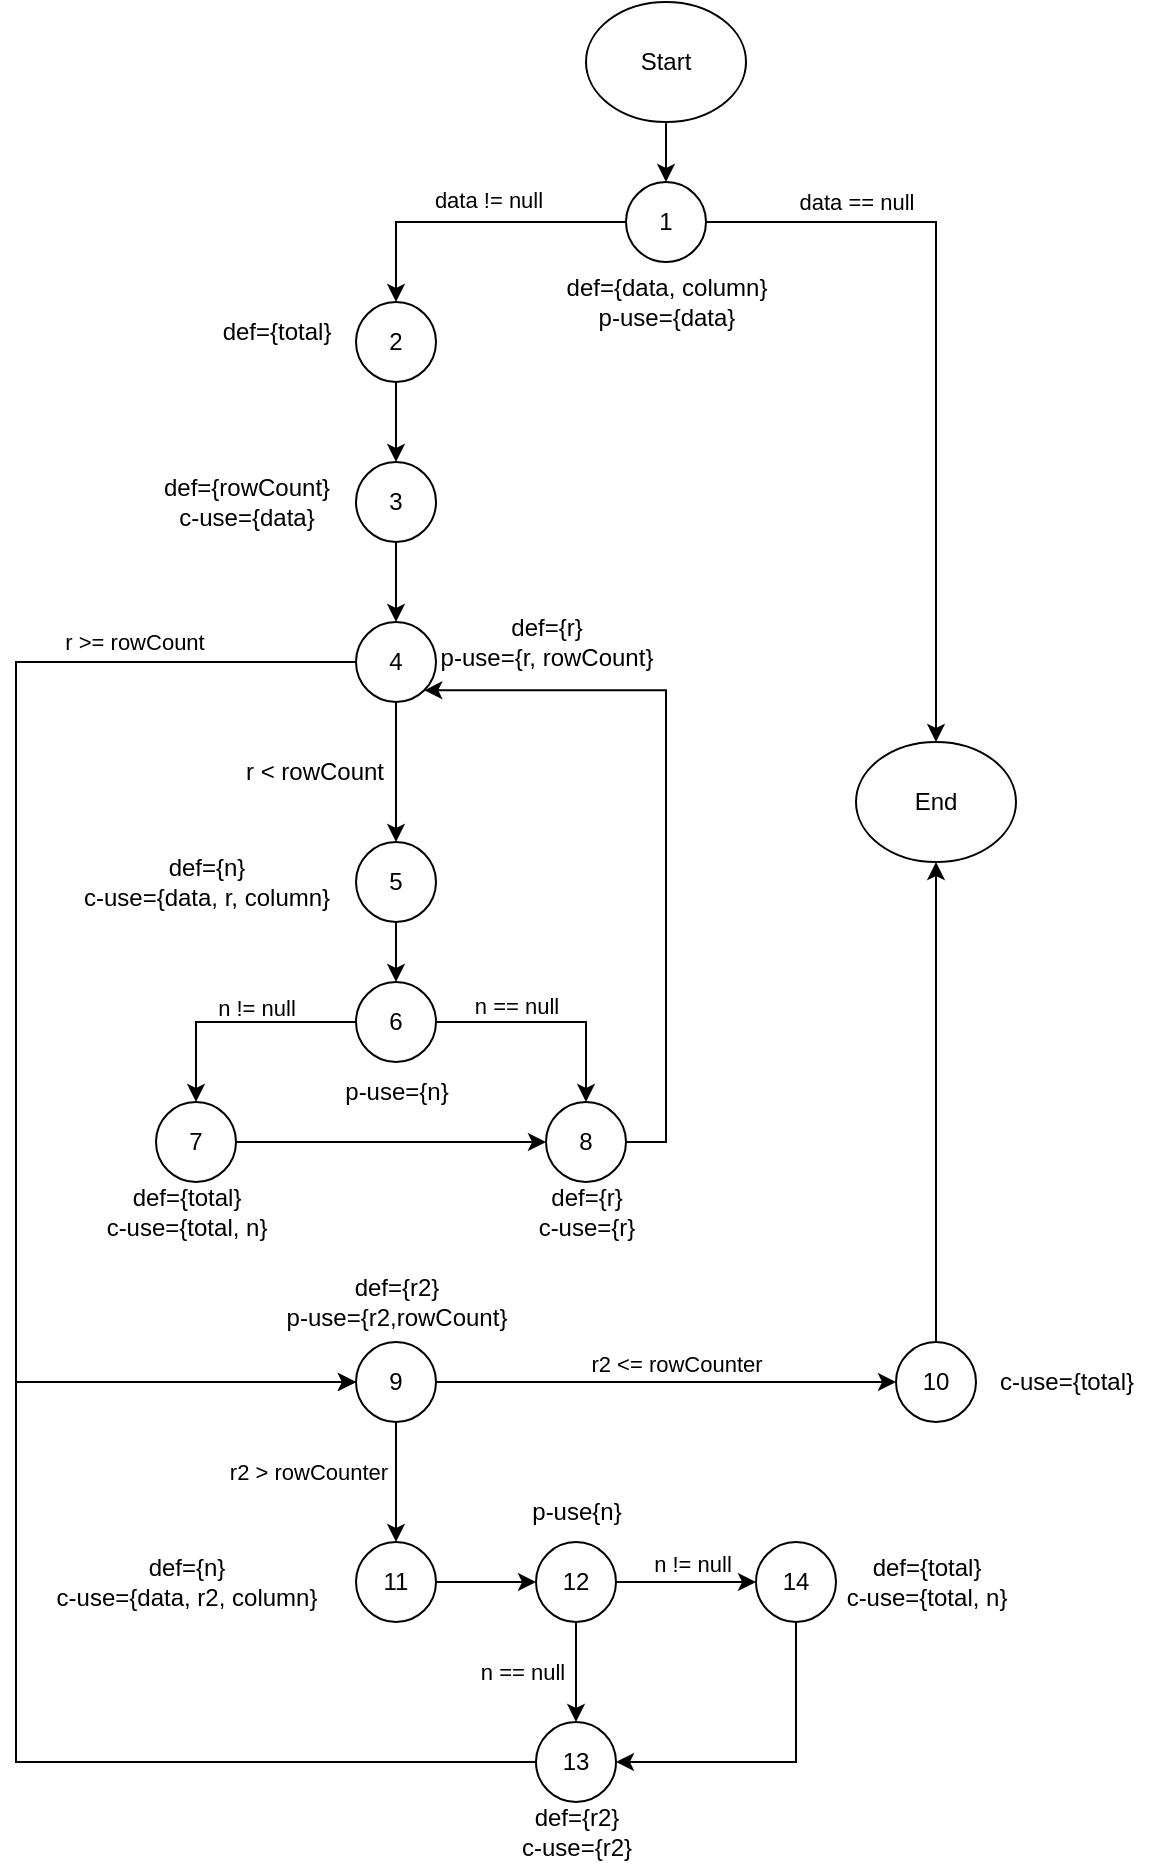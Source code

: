 <mxfile version="24.0.1" type="github">
  <diagram name="Page-1" id="Xdc-RVDjVaiAi9B1amQA">
    <mxGraphModel dx="1882" dy="493" grid="1" gridSize="10" guides="1" tooltips="1" connect="1" arrows="1" fold="1" page="1" pageScale="1" pageWidth="850" pageHeight="1100" background="#ffffff" math="0" shadow="0">
      <root>
        <mxCell id="0" />
        <mxCell id="1" parent="0" />
        <mxCell id="NJQ_k5KweohZO7cWgwbo-26" style="edgeStyle=orthogonalEdgeStyle;rounded=0;orthogonalLoop=1;jettySize=auto;html=1;exitX=0.5;exitY=1;exitDx=0;exitDy=0;entryX=0.5;entryY=0;entryDx=0;entryDy=0;" parent="1" source="NJQ_k5KweohZO7cWgwbo-1" target="NJQ_k5KweohZO7cWgwbo-5" edge="1">
          <mxGeometry relative="1" as="geometry" />
        </mxCell>
        <mxCell id="NJQ_k5KweohZO7cWgwbo-1" value="Start" style="ellipse;whiteSpace=wrap;html=1;" parent="1" vertex="1">
          <mxGeometry x="-335" y="20" width="80" height="60" as="geometry" />
        </mxCell>
        <mxCell id="NJQ_k5KweohZO7cWgwbo-27" style="edgeStyle=orthogonalEdgeStyle;rounded=0;orthogonalLoop=1;jettySize=auto;html=1;exitX=1;exitY=0.5;exitDx=0;exitDy=0;entryX=0.5;entryY=0;entryDx=0;entryDy=0;" parent="1" source="NJQ_k5KweohZO7cWgwbo-5" target="NJQ_k5KweohZO7cWgwbo-71" edge="1">
          <mxGeometry relative="1" as="geometry">
            <mxPoint x="-160" y="428" as="targetPoint" />
          </mxGeometry>
        </mxCell>
        <mxCell id="NJQ_k5KweohZO7cWgwbo-5" value="1" style="ellipse;whiteSpace=wrap;html=1;aspect=fixed;" parent="1" vertex="1">
          <mxGeometry x="-315" y="110" width="40" height="40" as="geometry" />
        </mxCell>
        <mxCell id="NJQ_k5KweohZO7cWgwbo-6" value="def={data, column}&lt;br&gt;p-use={data}" style="text;html=1;align=center;verticalAlign=middle;resizable=0;points=[];autosize=1;strokeColor=none;fillColor=none;" parent="1" vertex="1">
          <mxGeometry x="-355" y="150" width="120" height="40" as="geometry" />
        </mxCell>
        <mxCell id="NJQ_k5KweohZO7cWgwbo-13" style="edgeStyle=orthogonalEdgeStyle;rounded=0;orthogonalLoop=1;jettySize=auto;html=1;exitX=0.5;exitY=1;exitDx=0;exitDy=0;entryX=0.5;entryY=0;entryDx=0;entryDy=0;" parent="1" source="NJQ_k5KweohZO7cWgwbo-7" target="NJQ_k5KweohZO7cWgwbo-10" edge="1">
          <mxGeometry relative="1" as="geometry" />
        </mxCell>
        <mxCell id="NJQ_k5KweohZO7cWgwbo-7" value="2" style="ellipse;whiteSpace=wrap;html=1;aspect=fixed;" parent="1" vertex="1">
          <mxGeometry x="-450" y="170" width="40" height="40" as="geometry" />
        </mxCell>
        <mxCell id="NJQ_k5KweohZO7cWgwbo-8" value="" style="endArrow=classic;html=1;rounded=0;exitX=0;exitY=0.5;exitDx=0;exitDy=0;entryX=0.5;entryY=0;entryDx=0;entryDy=0;" parent="1" source="NJQ_k5KweohZO7cWgwbo-5" target="NJQ_k5KweohZO7cWgwbo-7" edge="1">
          <mxGeometry width="50" height="50" relative="1" as="geometry">
            <mxPoint x="-330" y="290" as="sourcePoint" />
            <mxPoint x="-280" y="240" as="targetPoint" />
            <Array as="points">
              <mxPoint x="-430" y="130" />
            </Array>
          </mxGeometry>
        </mxCell>
        <mxCell id="NJQ_k5KweohZO7cWgwbo-9" value="def={total}" style="text;html=1;align=center;verticalAlign=middle;resizable=0;points=[];autosize=1;strokeColor=none;fillColor=none;" parent="1" vertex="1">
          <mxGeometry x="-530" y="170" width="80" height="30" as="geometry" />
        </mxCell>
        <mxCell id="NJQ_k5KweohZO7cWgwbo-15" style="edgeStyle=orthogonalEdgeStyle;rounded=0;orthogonalLoop=1;jettySize=auto;html=1;exitX=0.5;exitY=1;exitDx=0;exitDy=0;entryX=0.5;entryY=0;entryDx=0;entryDy=0;" parent="1" source="NJQ_k5KweohZO7cWgwbo-10" target="NJQ_k5KweohZO7cWgwbo-14" edge="1">
          <mxGeometry relative="1" as="geometry" />
        </mxCell>
        <mxCell id="NJQ_k5KweohZO7cWgwbo-10" value="3" style="ellipse;whiteSpace=wrap;html=1;aspect=fixed;" parent="1" vertex="1">
          <mxGeometry x="-450" y="250" width="40" height="40" as="geometry" />
        </mxCell>
        <mxCell id="NJQ_k5KweohZO7cWgwbo-11" value="def={rowCount}&lt;br&gt;c-use={data}" style="text;html=1;align=center;verticalAlign=middle;resizable=0;points=[];autosize=1;strokeColor=none;fillColor=none;" parent="1" vertex="1">
          <mxGeometry x="-560" y="250" width="110" height="40" as="geometry" />
        </mxCell>
        <mxCell id="NJQ_k5KweohZO7cWgwbo-19" style="edgeStyle=orthogonalEdgeStyle;rounded=0;orthogonalLoop=1;jettySize=auto;html=1;exitX=0.5;exitY=1;exitDx=0;exitDy=0;entryX=0.5;entryY=0;entryDx=0;entryDy=0;" parent="1" source="NJQ_k5KweohZO7cWgwbo-14" target="NJQ_k5KweohZO7cWgwbo-18" edge="1">
          <mxGeometry relative="1" as="geometry" />
        </mxCell>
        <mxCell id="NJQ_k5KweohZO7cWgwbo-43" style="edgeStyle=orthogonalEdgeStyle;rounded=0;orthogonalLoop=1;jettySize=auto;html=1;exitX=0;exitY=0.5;exitDx=0;exitDy=0;entryX=0;entryY=0.5;entryDx=0;entryDy=0;" parent="1" source="NJQ_k5KweohZO7cWgwbo-14" target="NJQ_k5KweohZO7cWgwbo-36" edge="1">
          <mxGeometry relative="1" as="geometry">
            <mxPoint x="-690.0" y="740" as="targetPoint" />
            <Array as="points">
              <mxPoint x="-620" y="350" />
              <mxPoint x="-620" y="710" />
            </Array>
          </mxGeometry>
        </mxCell>
        <mxCell id="NJQ_k5KweohZO7cWgwbo-14" value="4" style="ellipse;whiteSpace=wrap;html=1;aspect=fixed;" parent="1" vertex="1">
          <mxGeometry x="-450" y="330" width="40" height="40" as="geometry" />
        </mxCell>
        <mxCell id="NJQ_k5KweohZO7cWgwbo-16" value="def={r}&lt;br&gt;p-use={r, rowCount}" style="text;html=1;align=center;verticalAlign=middle;resizable=0;points=[];autosize=1;strokeColor=none;fillColor=none;" parent="1" vertex="1">
          <mxGeometry x="-420" y="320" width="130" height="40" as="geometry" />
        </mxCell>
        <mxCell id="NJQ_k5KweohZO7cWgwbo-32" style="edgeStyle=orthogonalEdgeStyle;rounded=0;orthogonalLoop=1;jettySize=auto;html=1;exitX=0;exitY=0.5;exitDx=0;exitDy=0;" parent="1" source="NJQ_k5KweohZO7cWgwbo-17" target="NJQ_k5KweohZO7cWgwbo-31" edge="1">
          <mxGeometry relative="1" as="geometry" />
        </mxCell>
        <mxCell id="NJQ_k5KweohZO7cWgwbo-33" style="edgeStyle=orthogonalEdgeStyle;rounded=0;orthogonalLoop=1;jettySize=auto;html=1;exitX=1;exitY=0.5;exitDx=0;exitDy=0;entryX=0.5;entryY=0;entryDx=0;entryDy=0;" parent="1" source="NJQ_k5KweohZO7cWgwbo-17" target="NJQ_k5KweohZO7cWgwbo-30" edge="1">
          <mxGeometry relative="1" as="geometry" />
        </mxCell>
        <mxCell id="NJQ_k5KweohZO7cWgwbo-17" value="6" style="ellipse;whiteSpace=wrap;html=1;aspect=fixed;" parent="1" vertex="1">
          <mxGeometry x="-450" y="510" width="40" height="40" as="geometry" />
        </mxCell>
        <mxCell id="NJQ_k5KweohZO7cWgwbo-22" style="edgeStyle=orthogonalEdgeStyle;rounded=0;orthogonalLoop=1;jettySize=auto;html=1;exitX=0.5;exitY=1;exitDx=0;exitDy=0;" parent="1" source="NJQ_k5KweohZO7cWgwbo-18" target="NJQ_k5KweohZO7cWgwbo-17" edge="1">
          <mxGeometry relative="1" as="geometry" />
        </mxCell>
        <mxCell id="NJQ_k5KweohZO7cWgwbo-18" value="5" style="ellipse;whiteSpace=wrap;html=1;aspect=fixed;" parent="1" vertex="1">
          <mxGeometry x="-450" y="440" width="40" height="40" as="geometry" />
        </mxCell>
        <mxCell id="NJQ_k5KweohZO7cWgwbo-20" value="r &amp;lt; rowCount" style="text;html=1;align=center;verticalAlign=middle;resizable=0;points=[];autosize=1;strokeColor=none;fillColor=none;" parent="1" vertex="1">
          <mxGeometry x="-516" y="390" width="90" height="30" as="geometry" />
        </mxCell>
        <mxCell id="NJQ_k5KweohZO7cWgwbo-21" value="def={n}&lt;br&gt;c-use={data, r, column}" style="text;html=1;align=center;verticalAlign=middle;resizable=0;points=[];autosize=1;strokeColor=none;fillColor=none;" parent="1" vertex="1">
          <mxGeometry x="-600" y="440" width="150" height="40" as="geometry" />
        </mxCell>
        <mxCell id="NJQ_k5KweohZO7cWgwbo-23" value="p-use={n}" style="text;html=1;align=center;verticalAlign=middle;resizable=0;points=[];autosize=1;strokeColor=none;fillColor=none;" parent="1" vertex="1">
          <mxGeometry x="-470" y="550" width="80" height="30" as="geometry" />
        </mxCell>
        <mxCell id="NJQ_k5KweohZO7cWgwbo-28" value="&lt;font style=&quot;font-size: 11px;&quot;&gt;data&lt;/font&gt;&lt;span style=&quot;font-size: 11px; background-color: initial;&quot;&gt;&amp;nbsp;== null&lt;/span&gt;" style="text;html=1;align=center;verticalAlign=middle;resizable=0;points=[];autosize=1;strokeColor=none;fillColor=none;" parent="1" vertex="1">
          <mxGeometry x="-240" y="105" width="80" height="30" as="geometry" />
        </mxCell>
        <mxCell id="NJQ_k5KweohZO7cWgwbo-29" value="&lt;font style=&quot;font-size: 11px;&quot;&gt;data != null&lt;/font&gt;" style="text;html=1;align=center;verticalAlign=middle;resizable=0;points=[];autosize=1;strokeColor=none;fillColor=none;" parent="1" vertex="1">
          <mxGeometry x="-424" y="104" width="80" height="30" as="geometry" />
        </mxCell>
        <mxCell id="NJQ_k5KweohZO7cWgwbo-41" style="edgeStyle=orthogonalEdgeStyle;rounded=0;orthogonalLoop=1;jettySize=auto;html=1;exitX=1;exitY=0.5;exitDx=0;exitDy=0;entryX=1;entryY=1;entryDx=0;entryDy=0;" parent="1" source="NJQ_k5KweohZO7cWgwbo-30" target="NJQ_k5KweohZO7cWgwbo-14" edge="1">
          <mxGeometry relative="1" as="geometry">
            <Array as="points">
              <mxPoint x="-295" y="590" />
              <mxPoint x="-295" y="364" />
            </Array>
          </mxGeometry>
        </mxCell>
        <mxCell id="NJQ_k5KweohZO7cWgwbo-30" value="8" style="ellipse;whiteSpace=wrap;html=1;aspect=fixed;" parent="1" vertex="1">
          <mxGeometry x="-355" y="570" width="40" height="40" as="geometry" />
        </mxCell>
        <mxCell id="NJQ_k5KweohZO7cWgwbo-39" style="edgeStyle=orthogonalEdgeStyle;rounded=0;orthogonalLoop=1;jettySize=auto;html=1;exitX=1;exitY=0.5;exitDx=0;exitDy=0;entryX=0;entryY=0.5;entryDx=0;entryDy=0;" parent="1" source="NJQ_k5KweohZO7cWgwbo-31" target="NJQ_k5KweohZO7cWgwbo-30" edge="1">
          <mxGeometry relative="1" as="geometry" />
        </mxCell>
        <mxCell id="NJQ_k5KweohZO7cWgwbo-31" value="7" style="ellipse;whiteSpace=wrap;html=1;aspect=fixed;" parent="1" vertex="1">
          <mxGeometry x="-550" y="570" width="40" height="40" as="geometry" />
        </mxCell>
        <mxCell id="NJQ_k5KweohZO7cWgwbo-34" value="&lt;font style=&quot;font-size: 11px;&quot;&gt;n == null&lt;/font&gt;" style="text;html=1;align=center;verticalAlign=middle;resizable=0;points=[];autosize=1;strokeColor=none;fillColor=none;" parent="1" vertex="1">
          <mxGeometry x="-405" y="507" width="70" height="30" as="geometry" />
        </mxCell>
        <mxCell id="NJQ_k5KweohZO7cWgwbo-35" value="&lt;font style=&quot;font-size: 11px;&quot;&gt;n != null&lt;/font&gt;" style="text;html=1;align=center;verticalAlign=middle;resizable=0;points=[];autosize=1;strokeColor=none;fillColor=none;" parent="1" vertex="1">
          <mxGeometry x="-530" y="508" width="60" height="30" as="geometry" />
        </mxCell>
        <mxCell id="NJQ_k5KweohZO7cWgwbo-55" style="edgeStyle=orthogonalEdgeStyle;rounded=0;orthogonalLoop=1;jettySize=auto;html=1;exitX=0.5;exitY=1;exitDx=0;exitDy=0;entryX=0.5;entryY=0;entryDx=0;entryDy=0;" parent="1" source="NJQ_k5KweohZO7cWgwbo-36" target="NJQ_k5KweohZO7cWgwbo-52" edge="1">
          <mxGeometry relative="1" as="geometry" />
        </mxCell>
        <mxCell id="NJQ_k5KweohZO7cWgwbo-70" style="edgeStyle=orthogonalEdgeStyle;rounded=0;orthogonalLoop=1;jettySize=auto;html=1;exitX=1;exitY=0.5;exitDx=0;exitDy=0;entryX=0;entryY=0.5;entryDx=0;entryDy=0;" parent="1" source="NJQ_k5KweohZO7cWgwbo-36" target="NJQ_k5KweohZO7cWgwbo-47" edge="1">
          <mxGeometry relative="1" as="geometry" />
        </mxCell>
        <mxCell id="NJQ_k5KweohZO7cWgwbo-36" value="9" style="ellipse;whiteSpace=wrap;html=1;aspect=fixed;" parent="1" vertex="1">
          <mxGeometry x="-450" y="690" width="40" height="40" as="geometry" />
        </mxCell>
        <mxCell id="NJQ_k5KweohZO7cWgwbo-37" value="def={r2}&lt;br&gt;p-use={r2,rowCount}" style="text;html=1;align=center;verticalAlign=middle;resizable=0;points=[];autosize=1;strokeColor=none;fillColor=none;" parent="1" vertex="1">
          <mxGeometry x="-495" y="650" width="130" height="40" as="geometry" />
        </mxCell>
        <mxCell id="NJQ_k5KweohZO7cWgwbo-38" value="&lt;div&gt;def={total}&lt;br&gt;&lt;/div&gt;c-use={total, n}" style="text;html=1;align=center;verticalAlign=middle;resizable=0;points=[];autosize=1;strokeColor=none;fillColor=none;" parent="1" vertex="1">
          <mxGeometry x="-585" y="605" width="100" height="40" as="geometry" />
        </mxCell>
        <mxCell id="NJQ_k5KweohZO7cWgwbo-40" value="&lt;div&gt;def={r}&lt;br&gt;&lt;/div&gt;c-use={r}" style="text;html=1;align=center;verticalAlign=middle;resizable=0;points=[];autosize=1;strokeColor=none;fillColor=none;" parent="1" vertex="1">
          <mxGeometry x="-370" y="605" width="70" height="40" as="geometry" />
        </mxCell>
        <mxCell id="NJQ_k5KweohZO7cWgwbo-44" value="&lt;font style=&quot;font-size: 11px;&quot;&gt;r &amp;gt;= rowCount&lt;/font&gt;" style="text;html=1;align=center;verticalAlign=middle;resizable=0;points=[];autosize=1;strokeColor=none;fillColor=none;" parent="1" vertex="1">
          <mxGeometry x="-606" y="325" width="90" height="30" as="geometry" />
        </mxCell>
        <mxCell id="NJQ_k5KweohZO7cWgwbo-48" style="edgeStyle=orthogonalEdgeStyle;rounded=0;orthogonalLoop=1;jettySize=auto;html=1;exitX=0.5;exitY=0;exitDx=0;exitDy=0;entryX=0.5;entryY=1;entryDx=0;entryDy=0;" parent="1" source="NJQ_k5KweohZO7cWgwbo-47" target="NJQ_k5KweohZO7cWgwbo-71" edge="1">
          <mxGeometry relative="1" as="geometry">
            <mxPoint x="-160" y="468" as="targetPoint" />
          </mxGeometry>
        </mxCell>
        <mxCell id="NJQ_k5KweohZO7cWgwbo-47" value="10" style="ellipse;whiteSpace=wrap;html=1;aspect=fixed;" parent="1" vertex="1">
          <mxGeometry x="-180" y="690" width="40" height="40" as="geometry" />
        </mxCell>
        <mxCell id="NJQ_k5KweohZO7cWgwbo-49" value="c-use={total}" style="text;html=1;align=center;verticalAlign=middle;resizable=0;points=[];autosize=1;strokeColor=none;fillColor=none;" parent="1" vertex="1">
          <mxGeometry x="-140" y="695" width="90" height="30" as="geometry" />
        </mxCell>
        <mxCell id="NJQ_k5KweohZO7cWgwbo-50" value="&lt;font style=&quot;font-size: 11px;&quot;&gt;r2 &amp;lt;= rowCounter&lt;/font&gt;" style="text;html=1;align=center;verticalAlign=middle;resizable=0;points=[];autosize=1;strokeColor=none;fillColor=none;" parent="1" vertex="1">
          <mxGeometry x="-345" y="686" width="110" height="30" as="geometry" />
        </mxCell>
        <mxCell id="NJQ_k5KweohZO7cWgwbo-51" value="&lt;font style=&quot;font-size: 11px;&quot;&gt;r2 &amp;gt; rowCounter&lt;/font&gt;" style="text;html=1;align=center;verticalAlign=middle;resizable=0;points=[];autosize=1;strokeColor=none;fillColor=none;" parent="1" vertex="1">
          <mxGeometry x="-524" y="740" width="100" height="30" as="geometry" />
        </mxCell>
        <mxCell id="NJQ_k5KweohZO7cWgwbo-57" style="edgeStyle=orthogonalEdgeStyle;rounded=0;orthogonalLoop=1;jettySize=auto;html=1;exitX=1;exitY=0.5;exitDx=0;exitDy=0;entryX=0;entryY=0.5;entryDx=0;entryDy=0;" parent="1" source="NJQ_k5KweohZO7cWgwbo-52" target="NJQ_k5KweohZO7cWgwbo-54" edge="1">
          <mxGeometry relative="1" as="geometry" />
        </mxCell>
        <mxCell id="NJQ_k5KweohZO7cWgwbo-52" value="11" style="ellipse;whiteSpace=wrap;html=1;aspect=fixed;" parent="1" vertex="1">
          <mxGeometry x="-450" y="790" width="40" height="40" as="geometry" />
        </mxCell>
        <mxCell id="NJQ_k5KweohZO7cWgwbo-63" style="edgeStyle=orthogonalEdgeStyle;rounded=0;orthogonalLoop=1;jettySize=auto;html=1;exitX=0.5;exitY=1;exitDx=0;exitDy=0;" parent="1" source="NJQ_k5KweohZO7cWgwbo-54" target="NJQ_k5KweohZO7cWgwbo-59" edge="1">
          <mxGeometry relative="1" as="geometry" />
        </mxCell>
        <mxCell id="NJQ_k5KweohZO7cWgwbo-67" style="edgeStyle=orthogonalEdgeStyle;rounded=0;orthogonalLoop=1;jettySize=auto;html=1;exitX=1;exitY=0.5;exitDx=0;exitDy=0;entryX=0;entryY=0.5;entryDx=0;entryDy=0;" parent="1" source="NJQ_k5KweohZO7cWgwbo-54" target="NJQ_k5KweohZO7cWgwbo-66" edge="1">
          <mxGeometry relative="1" as="geometry" />
        </mxCell>
        <mxCell id="NJQ_k5KweohZO7cWgwbo-54" value="12" style="ellipse;whiteSpace=wrap;html=1;aspect=fixed;" parent="1" vertex="1">
          <mxGeometry x="-360" y="790" width="40" height="40" as="geometry" />
        </mxCell>
        <mxCell id="NJQ_k5KweohZO7cWgwbo-56" value="def={n}&lt;br&gt;c-use={data, r2, column}" style="text;html=1;align=center;verticalAlign=middle;resizable=0;points=[];autosize=1;strokeColor=none;fillColor=none;" parent="1" vertex="1">
          <mxGeometry x="-610" y="790" width="150" height="40" as="geometry" />
        </mxCell>
        <mxCell id="NJQ_k5KweohZO7cWgwbo-58" value="p-use{n}" style="text;html=1;align=center;verticalAlign=middle;resizable=0;points=[];autosize=1;strokeColor=none;fillColor=none;" parent="1" vertex="1">
          <mxGeometry x="-375" y="760" width="70" height="30" as="geometry" />
        </mxCell>
        <mxCell id="NJQ_k5KweohZO7cWgwbo-65" style="edgeStyle=orthogonalEdgeStyle;rounded=0;orthogonalLoop=1;jettySize=auto;html=1;exitX=0;exitY=0.5;exitDx=0;exitDy=0;entryX=0;entryY=0.5;entryDx=0;entryDy=0;" parent="1" source="NJQ_k5KweohZO7cWgwbo-59" target="NJQ_k5KweohZO7cWgwbo-36" edge="1">
          <mxGeometry relative="1" as="geometry">
            <Array as="points">
              <mxPoint x="-620" y="900" />
              <mxPoint x="-620" y="710" />
            </Array>
          </mxGeometry>
        </mxCell>
        <mxCell id="NJQ_k5KweohZO7cWgwbo-59" value="13" style="ellipse;whiteSpace=wrap;html=1;aspect=fixed;" parent="1" vertex="1">
          <mxGeometry x="-360" y="880" width="40" height="40" as="geometry" />
        </mxCell>
        <mxCell id="NJQ_k5KweohZO7cWgwbo-61" value="&lt;font style=&quot;font-size: 11px;&quot;&gt;n != null&lt;/font&gt;" style="text;html=1;align=center;verticalAlign=middle;resizable=0;points=[];autosize=1;strokeColor=none;fillColor=none;" parent="1" vertex="1">
          <mxGeometry x="-312" y="786" width="60" height="30" as="geometry" />
        </mxCell>
        <mxCell id="NJQ_k5KweohZO7cWgwbo-62" value="&lt;font style=&quot;font-size: 11px;&quot;&gt;n == null&lt;/font&gt;" style="text;html=1;align=center;verticalAlign=middle;resizable=0;points=[];autosize=1;strokeColor=none;fillColor=none;" parent="1" vertex="1">
          <mxGeometry x="-402" y="840" width="70" height="30" as="geometry" />
        </mxCell>
        <mxCell id="NJQ_k5KweohZO7cWgwbo-64" value="&lt;div&gt;def={r2}&lt;br&gt;&lt;/div&gt;c-use={r2}" style="text;html=1;align=center;verticalAlign=middle;resizable=0;points=[];autosize=1;strokeColor=none;fillColor=none;" parent="1" vertex="1">
          <mxGeometry x="-380" y="915" width="80" height="40" as="geometry" />
        </mxCell>
        <mxCell id="NJQ_k5KweohZO7cWgwbo-69" style="edgeStyle=orthogonalEdgeStyle;rounded=0;orthogonalLoop=1;jettySize=auto;html=1;exitX=0.5;exitY=1;exitDx=0;exitDy=0;entryX=1;entryY=0.5;entryDx=0;entryDy=0;" parent="1" source="NJQ_k5KweohZO7cWgwbo-66" target="NJQ_k5KweohZO7cWgwbo-59" edge="1">
          <mxGeometry relative="1" as="geometry" />
        </mxCell>
        <mxCell id="NJQ_k5KweohZO7cWgwbo-66" value="14" style="ellipse;whiteSpace=wrap;html=1;aspect=fixed;" parent="1" vertex="1">
          <mxGeometry x="-250" y="790" width="40" height="40" as="geometry" />
        </mxCell>
        <mxCell id="NJQ_k5KweohZO7cWgwbo-68" value="def={total}&lt;br&gt;c-use={total, n}" style="text;html=1;align=center;verticalAlign=middle;resizable=0;points=[];autosize=1;strokeColor=none;fillColor=none;" parent="1" vertex="1">
          <mxGeometry x="-215" y="790" width="100" height="40" as="geometry" />
        </mxCell>
        <mxCell id="NJQ_k5KweohZO7cWgwbo-71" value="End" style="ellipse;whiteSpace=wrap;html=1;" parent="1" vertex="1">
          <mxGeometry x="-200" y="390" width="80" height="60" as="geometry" />
        </mxCell>
      </root>
    </mxGraphModel>
  </diagram>
</mxfile>
